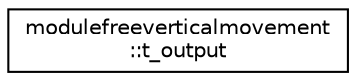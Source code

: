 digraph "Graphical Class Hierarchy"
{
 // LATEX_PDF_SIZE
  edge [fontname="Helvetica",fontsize="10",labelfontname="Helvetica",labelfontsize="10"];
  node [fontname="Helvetica",fontsize="10",shape=record];
  rankdir="LR";
  Node0 [label="modulefreeverticalmovement\l::t_output",height=0.2,width=0.4,color="black", fillcolor="white", style="filled",URL="$structmodulefreeverticalmovement_1_1t__output.html",tooltip=" "];
}
